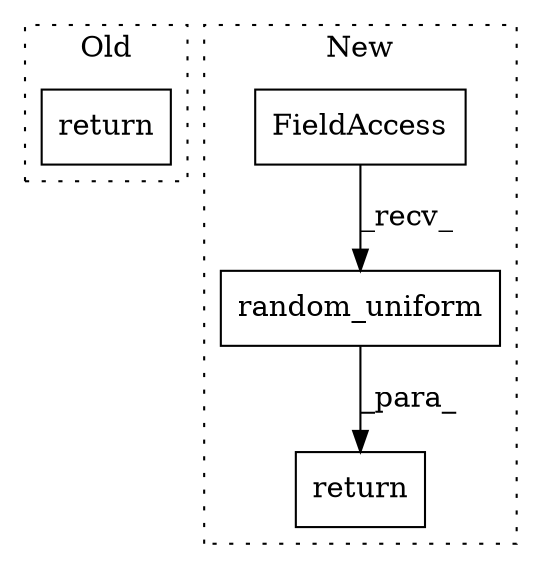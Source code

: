 digraph G {
subgraph cluster0 {
1 [label="return" a="41" s="1708" l="7" shape="box"];
label = "Old";
style="dotted";
}
subgraph cluster1 {
2 [label="random_uniform" a="32" s="2858,2908" l="15,1" shape="box"];
3 [label="return" a="41" s="2828" l="7" shape="box"];
4 [label="FieldAccess" a="22" s="2835" l="22" shape="box"];
label = "New";
style="dotted";
}
2 -> 3 [label="_para_"];
4 -> 2 [label="_recv_"];
}